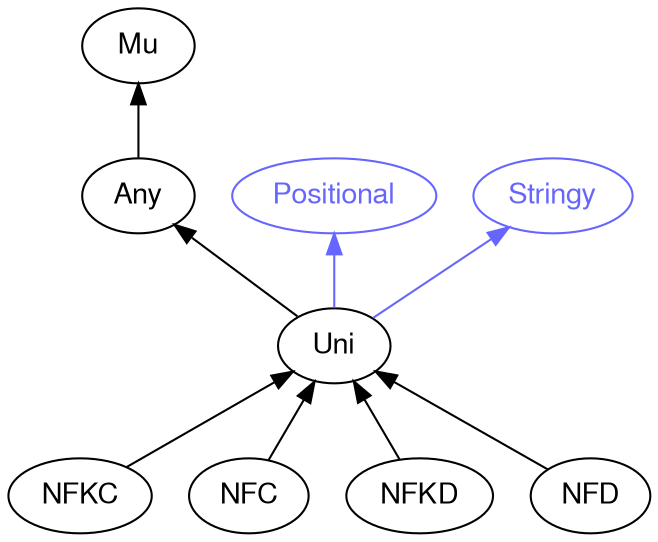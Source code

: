 digraph "perl6-type-graph" {
    rankdir=BT;
    splines=polyline;
    overlap=false; 
    // Types
    "Uni" [color="#000000", fontcolor="#000000", href="/type/Uni", fontname="FreeSans"];
    "Mu" [color="#000000", fontcolor="#000000", href="/type/Mu", fontname="FreeSans"];
    "Any" [color="#000000", fontcolor="#000000", href="/type/Any", fontname="FreeSans"];
    "Positional" [color="#6666FF", fontcolor="#6666FF", href="/type/Positional", fontname="FreeSans"];
    "Stringy" [color="#6666FF", fontcolor="#6666FF", href="/type/Stringy", fontname="FreeSans"];
    "NFKC" [color="#000000", fontcolor="#000000", href="/type/NFKC", fontname="FreeSans"];
    "NFC" [color="#000000", fontcolor="#000000", href="/type/NFC", fontname="FreeSans"];
    "NFKD" [color="#000000", fontcolor="#000000", href="/type/NFKD", fontname="FreeSans"];
    "NFD" [color="#000000", fontcolor="#000000", href="/type/NFD", fontname="FreeSans"];

    // Superclasses
    "Uni" -> "Any" [color="#000000"];
    "Any" -> "Mu" [color="#000000"];
    "NFKC" -> "Uni" [color="#000000"];
    "NFC" -> "Uni" [color="#000000"];
    "NFKD" -> "Uni" [color="#000000"];
    "NFD" -> "Uni" [color="#000000"];

    // Roles
    "Uni" -> "Positional" [color="#6666FF"];
    "Uni" -> "Stringy" [color="#6666FF"];
}
